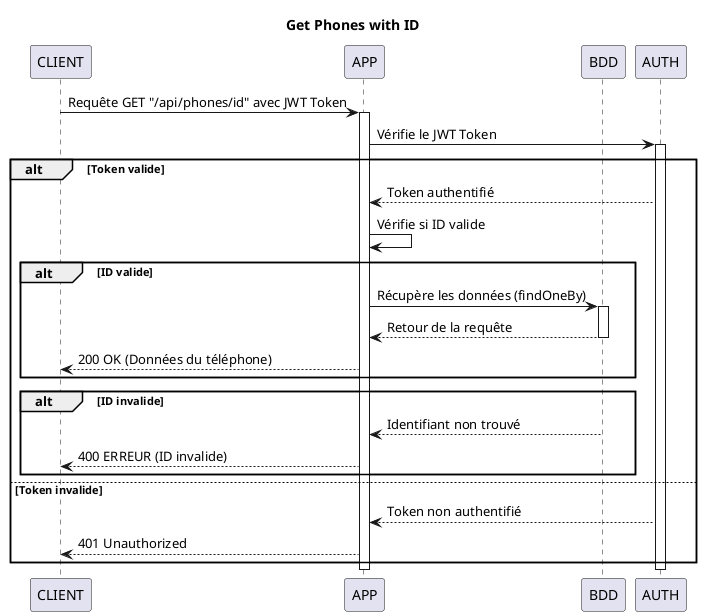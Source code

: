 @startuml

title Get Phones with ID

participant CLIENT
participant APP
participant BDD
participant AUTH

CLIENT -> APP: Requête GET "/api/phones/id" avec JWT Token
activate APP

APP -> AUTH : Vérifie le JWT Token
activate AUTH

alt Token valide
    AUTH --> APP : Token authentifié
    APP -> APP : Vérifie si ID valide

    alt ID valide
        APP -> BDD : Récupère les données (findOneBy)
        activate BDD
        BDD --> APP : Retour de la requête
        deactivate BDD
        APP --> CLIENT : 200 OK (Données du téléphone)
    end

    alt ID invalide
        BDD --> APP : Identifiant non trouvé
        APP --> CLIENT : 400 ERREUR (ID invalide)
    end

else Token invalide
    AUTH --> APP : Token non authentifié
    APP --> CLIENT : 401 Unauthorized
end

deactivate AUTH
deactivate APP

@enduml
